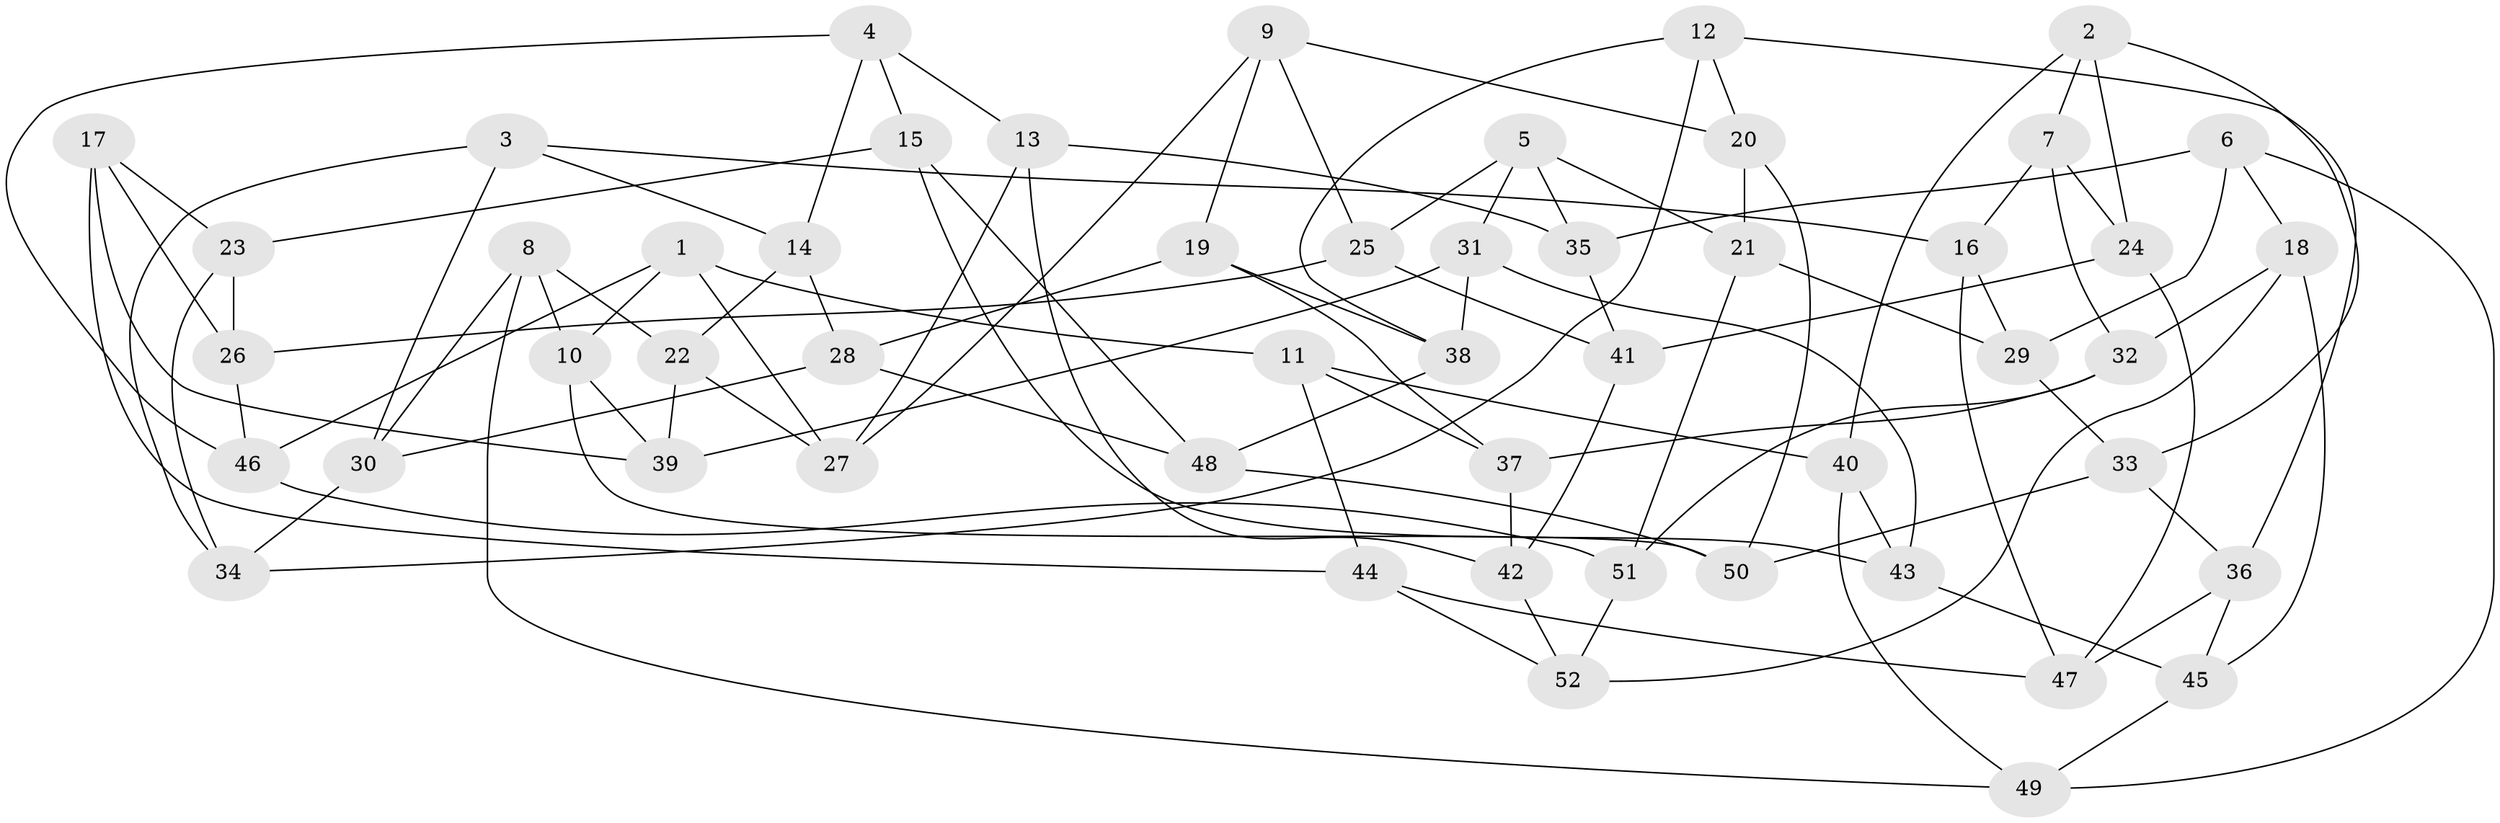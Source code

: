 // Generated by graph-tools (version 1.1) at 2025/03/03/09/25 03:03:03]
// undirected, 52 vertices, 104 edges
graph export_dot {
graph [start="1"]
  node [color=gray90,style=filled];
  1;
  2;
  3;
  4;
  5;
  6;
  7;
  8;
  9;
  10;
  11;
  12;
  13;
  14;
  15;
  16;
  17;
  18;
  19;
  20;
  21;
  22;
  23;
  24;
  25;
  26;
  27;
  28;
  29;
  30;
  31;
  32;
  33;
  34;
  35;
  36;
  37;
  38;
  39;
  40;
  41;
  42;
  43;
  44;
  45;
  46;
  47;
  48;
  49;
  50;
  51;
  52;
  1 -- 11;
  1 -- 27;
  1 -- 46;
  1 -- 10;
  2 -- 7;
  2 -- 33;
  2 -- 40;
  2 -- 24;
  3 -- 30;
  3 -- 34;
  3 -- 14;
  3 -- 16;
  4 -- 46;
  4 -- 15;
  4 -- 13;
  4 -- 14;
  5 -- 31;
  5 -- 21;
  5 -- 35;
  5 -- 25;
  6 -- 49;
  6 -- 29;
  6 -- 18;
  6 -- 35;
  7 -- 16;
  7 -- 32;
  7 -- 24;
  8 -- 22;
  8 -- 10;
  8 -- 49;
  8 -- 30;
  9 -- 19;
  9 -- 27;
  9 -- 20;
  9 -- 25;
  10 -- 50;
  10 -- 39;
  11 -- 40;
  11 -- 37;
  11 -- 44;
  12 -- 36;
  12 -- 20;
  12 -- 34;
  12 -- 38;
  13 -- 42;
  13 -- 27;
  13 -- 35;
  14 -- 22;
  14 -- 28;
  15 -- 48;
  15 -- 23;
  15 -- 43;
  16 -- 29;
  16 -- 47;
  17 -- 44;
  17 -- 23;
  17 -- 39;
  17 -- 26;
  18 -- 32;
  18 -- 45;
  18 -- 52;
  19 -- 28;
  19 -- 38;
  19 -- 37;
  20 -- 50;
  20 -- 21;
  21 -- 51;
  21 -- 29;
  22 -- 27;
  22 -- 39;
  23 -- 34;
  23 -- 26;
  24 -- 47;
  24 -- 41;
  25 -- 26;
  25 -- 41;
  26 -- 46;
  28 -- 48;
  28 -- 30;
  29 -- 33;
  30 -- 34;
  31 -- 38;
  31 -- 39;
  31 -- 43;
  32 -- 51;
  32 -- 37;
  33 -- 50;
  33 -- 36;
  35 -- 41;
  36 -- 47;
  36 -- 45;
  37 -- 42;
  38 -- 48;
  40 -- 49;
  40 -- 43;
  41 -- 42;
  42 -- 52;
  43 -- 45;
  44 -- 52;
  44 -- 47;
  45 -- 49;
  46 -- 51;
  48 -- 50;
  51 -- 52;
}

